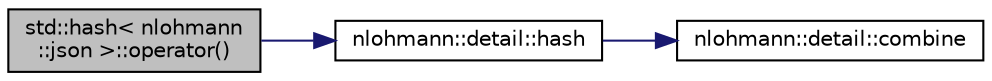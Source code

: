 digraph "std::hash&lt; nlohmann::json &gt;::operator()"
{
 // LATEX_PDF_SIZE
  edge [fontname="Helvetica",fontsize="10",labelfontname="Helvetica",labelfontsize="10"];
  node [fontname="Helvetica",fontsize="10",shape=record];
  rankdir="LR";
  Node1 [label="std::hash\< nlohmann\l::json \>::operator()",height=0.2,width=0.4,color="black", fillcolor="grey75", style="filled", fontcolor="black",tooltip="return a hash value for a JSON object"];
  Node1 -> Node2 [color="midnightblue",fontsize="10",style="solid",fontname="Helvetica"];
  Node2 [label="nlohmann::detail::hash",height=0.2,width=0.4,color="black", fillcolor="white", style="filled",URL="$namespacenlohmann_1_1detail.html#a679e5e522ac6afa5d5923292fab450b8",tooltip="hash a JSON value"];
  Node2 -> Node3 [color="midnightblue",fontsize="10",style="solid",fontname="Helvetica"];
  Node3 [label="nlohmann::detail::combine",height=0.2,width=0.4,color="black", fillcolor="white", style="filled",URL="$namespacenlohmann_1_1detail.html#a66eb4d912b6f872d6983f7d0826f32c6",tooltip=" "];
}
